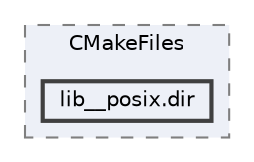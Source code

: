 digraph "build/zephyr/lib/posix/CMakeFiles/lib__posix.dir"
{
 // LATEX_PDF_SIZE
  bgcolor="transparent";
  edge [fontname=Helvetica,fontsize=10,labelfontname=Helvetica,labelfontsize=10];
  node [fontname=Helvetica,fontsize=10,shape=box,height=0.2,width=0.4];
  compound=true
  subgraph clusterdir_1ad2d65dc71f582def23a1daec06ef8a {
    graph [ bgcolor="#edf0f7", pencolor="grey50", label="CMakeFiles", fontname=Helvetica,fontsize=10 style="filled,dashed", URL="dir_1ad2d65dc71f582def23a1daec06ef8a.html",tooltip=""]
  dir_9ad8851b439236828613ef0023f79a6b [label="lib__posix.dir", fillcolor="#edf0f7", color="grey25", style="filled,bold", URL="dir_9ad8851b439236828613ef0023f79a6b.html",tooltip=""];
  }
}
